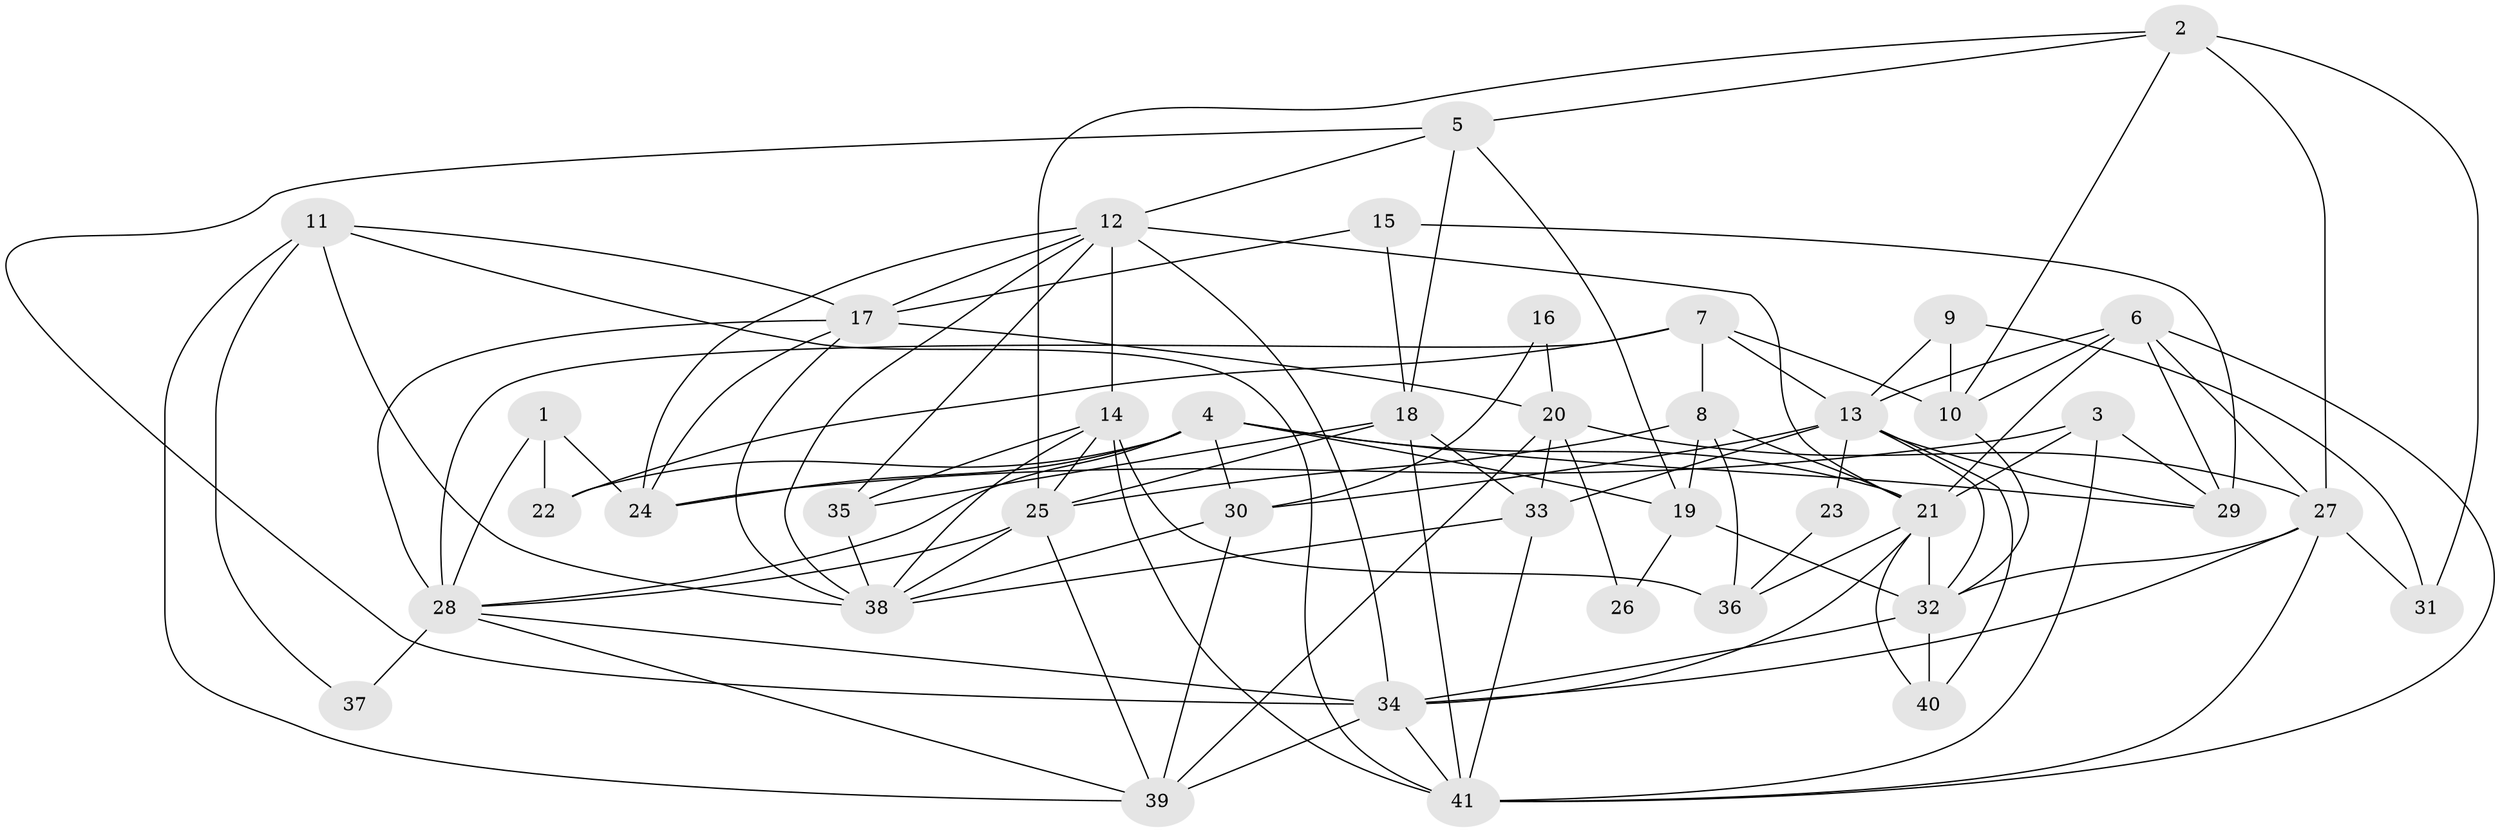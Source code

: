 // original degree distribution, {6: 0.13580246913580246, 3: 0.2222222222222222, 4: 0.2839506172839506, 2: 0.16049382716049382, 5: 0.16049382716049382, 7: 0.037037037037037035}
// Generated by graph-tools (version 1.1) at 2025/02/03/09/25 03:02:03]
// undirected, 41 vertices, 108 edges
graph export_dot {
graph [start="1"]
  node [color=gray90,style=filled];
  1;
  2;
  3;
  4;
  5;
  6;
  7;
  8;
  9;
  10;
  11;
  12;
  13;
  14;
  15;
  16;
  17;
  18;
  19;
  20;
  21;
  22;
  23;
  24;
  25;
  26;
  27;
  28;
  29;
  30;
  31;
  32;
  33;
  34;
  35;
  36;
  37;
  38;
  39;
  40;
  41;
  1 -- 22 [weight=1.0];
  1 -- 24 [weight=1.0];
  1 -- 28 [weight=1.0];
  2 -- 5 [weight=1.0];
  2 -- 10 [weight=1.0];
  2 -- 25 [weight=1.0];
  2 -- 27 [weight=1.0];
  2 -- 31 [weight=2.0];
  3 -- 21 [weight=1.0];
  3 -- 24 [weight=1.0];
  3 -- 29 [weight=1.0];
  3 -- 41 [weight=2.0];
  4 -- 19 [weight=1.0];
  4 -- 21 [weight=1.0];
  4 -- 22 [weight=1.0];
  4 -- 24 [weight=1.0];
  4 -- 28 [weight=1.0];
  4 -- 29 [weight=1.0];
  4 -- 30 [weight=1.0];
  5 -- 12 [weight=1.0];
  5 -- 18 [weight=1.0];
  5 -- 19 [weight=1.0];
  5 -- 34 [weight=1.0];
  6 -- 10 [weight=1.0];
  6 -- 13 [weight=1.0];
  6 -- 21 [weight=1.0];
  6 -- 27 [weight=1.0];
  6 -- 29 [weight=1.0];
  6 -- 41 [weight=1.0];
  7 -- 8 [weight=1.0];
  7 -- 10 [weight=1.0];
  7 -- 13 [weight=1.0];
  7 -- 22 [weight=1.0];
  7 -- 28 [weight=1.0];
  8 -- 19 [weight=1.0];
  8 -- 21 [weight=1.0];
  8 -- 25 [weight=2.0];
  8 -- 36 [weight=1.0];
  9 -- 10 [weight=1.0];
  9 -- 13 [weight=1.0];
  9 -- 31 [weight=1.0];
  10 -- 32 [weight=1.0];
  11 -- 17 [weight=1.0];
  11 -- 37 [weight=2.0];
  11 -- 38 [weight=1.0];
  11 -- 39 [weight=1.0];
  11 -- 41 [weight=2.0];
  12 -- 14 [weight=1.0];
  12 -- 17 [weight=1.0];
  12 -- 21 [weight=1.0];
  12 -- 24 [weight=2.0];
  12 -- 34 [weight=1.0];
  12 -- 35 [weight=1.0];
  12 -- 38 [weight=1.0];
  13 -- 23 [weight=2.0];
  13 -- 29 [weight=1.0];
  13 -- 30 [weight=1.0];
  13 -- 32 [weight=1.0];
  13 -- 33 [weight=1.0];
  13 -- 40 [weight=1.0];
  14 -- 25 [weight=1.0];
  14 -- 35 [weight=1.0];
  14 -- 36 [weight=1.0];
  14 -- 38 [weight=1.0];
  14 -- 41 [weight=2.0];
  15 -- 17 [weight=1.0];
  15 -- 18 [weight=1.0];
  15 -- 29 [weight=1.0];
  16 -- 20 [weight=1.0];
  16 -- 30 [weight=1.0];
  17 -- 20 [weight=1.0];
  17 -- 24 [weight=1.0];
  17 -- 28 [weight=2.0];
  17 -- 38 [weight=1.0];
  18 -- 25 [weight=1.0];
  18 -- 33 [weight=1.0];
  18 -- 35 [weight=1.0];
  18 -- 41 [weight=1.0];
  19 -- 26 [weight=1.0];
  19 -- 32 [weight=1.0];
  20 -- 26 [weight=1.0];
  20 -- 27 [weight=1.0];
  20 -- 33 [weight=1.0];
  20 -- 39 [weight=2.0];
  21 -- 32 [weight=2.0];
  21 -- 34 [weight=1.0];
  21 -- 36 [weight=1.0];
  21 -- 40 [weight=1.0];
  23 -- 36 [weight=1.0];
  25 -- 28 [weight=1.0];
  25 -- 38 [weight=1.0];
  25 -- 39 [weight=1.0];
  27 -- 31 [weight=1.0];
  27 -- 32 [weight=1.0];
  27 -- 34 [weight=1.0];
  27 -- 41 [weight=1.0];
  28 -- 34 [weight=1.0];
  28 -- 37 [weight=2.0];
  28 -- 39 [weight=1.0];
  30 -- 38 [weight=1.0];
  30 -- 39 [weight=1.0];
  32 -- 34 [weight=2.0];
  32 -- 40 [weight=1.0];
  33 -- 38 [weight=1.0];
  33 -- 41 [weight=1.0];
  34 -- 39 [weight=1.0];
  34 -- 41 [weight=1.0];
  35 -- 38 [weight=1.0];
}
